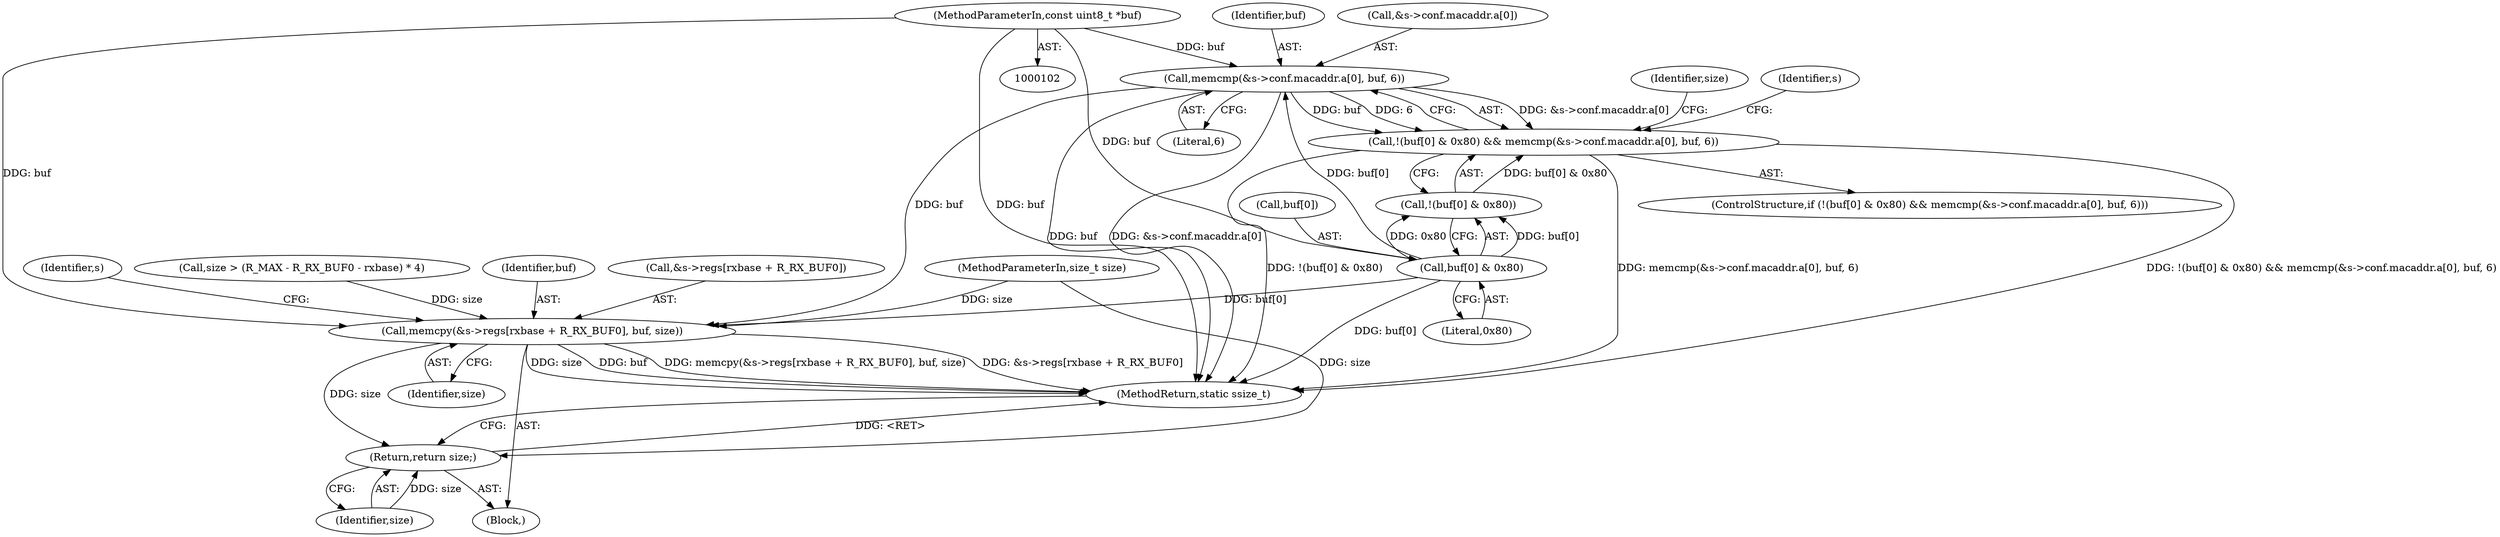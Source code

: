digraph "0_qemu_a0d1cbdacff5df4ded16b753b38fdd9da6092968@API" {
"1000130" [label="(Call,memcmp(&s->conf.macaddr.a[0], buf, 6))"];
"1000125" [label="(Call,buf[0] & 0x80)"];
"1000104" [label="(MethodParameterIn,const uint8_t *buf)"];
"1000123" [label="(Call,!(buf[0] & 0x80) && memcmp(&s->conf.macaddr.a[0], buf, 6))"];
"1000191" [label="(Call,memcpy(&s->regs[rxbase + R_RX_BUF0], buf, size))"];
"1000218" [label="(Return,return size;)"];
"1000130" [label="(Call,memcmp(&s->conf.macaddr.a[0], buf, 6))"];
"1000142" [label="(Literal,6)"];
"1000125" [label="(Call,buf[0] & 0x80)"];
"1000220" [label="(MethodReturn,static ssize_t)"];
"1000219" [label="(Identifier,size)"];
"1000106" [label="(Block,)"];
"1000144" [label="(Identifier,size)"];
"1000205" [label="(Identifier,s)"];
"1000174" [label="(Call,size > (R_MAX - R_RX_BUF0 - rxbase) * 4)"];
"1000124" [label="(Call,!(buf[0] & 0x80))"];
"1000141" [label="(Identifier,buf)"];
"1000191" [label="(Call,memcpy(&s->regs[rxbase + R_RX_BUF0], buf, size))"];
"1000129" [label="(Literal,0x80)"];
"1000123" [label="(Call,!(buf[0] & 0x80) && memcmp(&s->conf.macaddr.a[0], buf, 6))"];
"1000131" [label="(Call,&s->conf.macaddr.a[0])"];
"1000200" [label="(Identifier,buf)"];
"1000149" [label="(Identifier,s)"];
"1000192" [label="(Call,&s->regs[rxbase + R_RX_BUF0])"];
"1000218" [label="(Return,return size;)"];
"1000201" [label="(Identifier,size)"];
"1000122" [label="(ControlStructure,if (!(buf[0] & 0x80) && memcmp(&s->conf.macaddr.a[0], buf, 6)))"];
"1000126" [label="(Call,buf[0])"];
"1000104" [label="(MethodParameterIn,const uint8_t *buf)"];
"1000105" [label="(MethodParameterIn,size_t size)"];
"1000130" -> "1000123"  [label="AST: "];
"1000130" -> "1000142"  [label="CFG: "];
"1000131" -> "1000130"  [label="AST: "];
"1000141" -> "1000130"  [label="AST: "];
"1000142" -> "1000130"  [label="AST: "];
"1000123" -> "1000130"  [label="CFG: "];
"1000130" -> "1000220"  [label="DDG: buf"];
"1000130" -> "1000220"  [label="DDG: &s->conf.macaddr.a[0]"];
"1000130" -> "1000123"  [label="DDG: &s->conf.macaddr.a[0]"];
"1000130" -> "1000123"  [label="DDG: buf"];
"1000130" -> "1000123"  [label="DDG: 6"];
"1000125" -> "1000130"  [label="DDG: buf[0]"];
"1000104" -> "1000130"  [label="DDG: buf"];
"1000130" -> "1000191"  [label="DDG: buf"];
"1000125" -> "1000124"  [label="AST: "];
"1000125" -> "1000129"  [label="CFG: "];
"1000126" -> "1000125"  [label="AST: "];
"1000129" -> "1000125"  [label="AST: "];
"1000124" -> "1000125"  [label="CFG: "];
"1000125" -> "1000220"  [label="DDG: buf[0]"];
"1000125" -> "1000124"  [label="DDG: buf[0]"];
"1000125" -> "1000124"  [label="DDG: 0x80"];
"1000104" -> "1000125"  [label="DDG: buf"];
"1000125" -> "1000191"  [label="DDG: buf[0]"];
"1000104" -> "1000102"  [label="AST: "];
"1000104" -> "1000220"  [label="DDG: buf"];
"1000104" -> "1000191"  [label="DDG: buf"];
"1000123" -> "1000122"  [label="AST: "];
"1000123" -> "1000124"  [label="CFG: "];
"1000124" -> "1000123"  [label="AST: "];
"1000144" -> "1000123"  [label="CFG: "];
"1000149" -> "1000123"  [label="CFG: "];
"1000123" -> "1000220"  [label="DDG: memcmp(&s->conf.macaddr.a[0], buf, 6)"];
"1000123" -> "1000220"  [label="DDG: !(buf[0] & 0x80) && memcmp(&s->conf.macaddr.a[0], buf, 6)"];
"1000123" -> "1000220"  [label="DDG: !(buf[0] & 0x80)"];
"1000124" -> "1000123"  [label="DDG: buf[0] & 0x80"];
"1000191" -> "1000106"  [label="AST: "];
"1000191" -> "1000201"  [label="CFG: "];
"1000192" -> "1000191"  [label="AST: "];
"1000200" -> "1000191"  [label="AST: "];
"1000201" -> "1000191"  [label="AST: "];
"1000205" -> "1000191"  [label="CFG: "];
"1000191" -> "1000220"  [label="DDG: size"];
"1000191" -> "1000220"  [label="DDG: buf"];
"1000191" -> "1000220"  [label="DDG: memcpy(&s->regs[rxbase + R_RX_BUF0], buf, size)"];
"1000191" -> "1000220"  [label="DDG: &s->regs[rxbase + R_RX_BUF0]"];
"1000174" -> "1000191"  [label="DDG: size"];
"1000105" -> "1000191"  [label="DDG: size"];
"1000191" -> "1000218"  [label="DDG: size"];
"1000218" -> "1000106"  [label="AST: "];
"1000218" -> "1000219"  [label="CFG: "];
"1000219" -> "1000218"  [label="AST: "];
"1000220" -> "1000218"  [label="CFG: "];
"1000218" -> "1000220"  [label="DDG: <RET>"];
"1000219" -> "1000218"  [label="DDG: size"];
"1000105" -> "1000218"  [label="DDG: size"];
}
